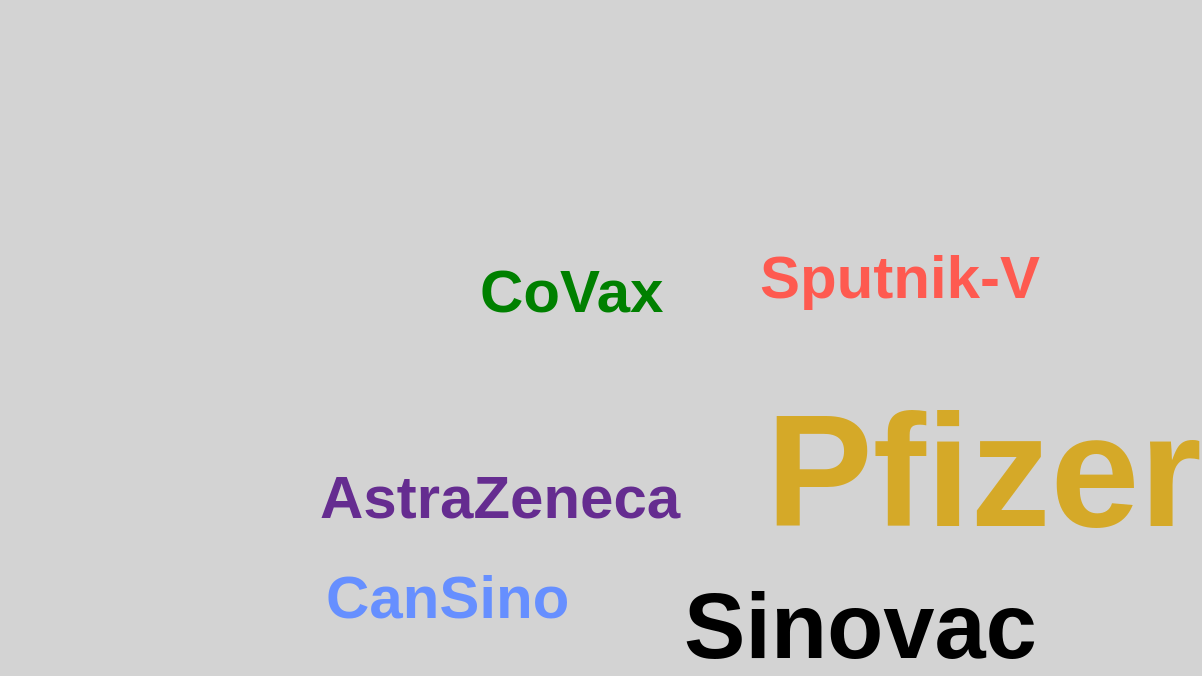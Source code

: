{
    "$schema": "https://vega.github.io/schema/vega/v5.json",
    "width": 100,
    "height": 325,
  
    "data": [
      {
        "name": "table",
        "values": [
          "Pfizer Pfizer Pfizer Pfizer Pfizer AstraZeneca CoVax Sinovac Sinovac Sputnik-V CanSino"
        ],
        "transform": [
          {
            "type": "countpattern",
            "field": "data",
            "case": "mixed",
            "pattern": "[\\w'-]{3,}"
          },
          {
              "type": "formula", "as": "url",
              "expr": "'https://www.google.com/search?q=' + datum.text + ' vaccine'" 
          },
          {
            "type": "formula", "as": "pop_coverage",
            "expr": "datum.count/10 * 100"
          },
          {
            "type": "formula", "as": "pop_raw_val",
            "expr": "datum.count/10 * 64"
          },
          {
            "type": "formula", "as": "angle",
            "expr": "[0, 0, 0][~~(random() * 3)]"
          }
        ]
      }
    ],
  
    "scales": [
      {
        "name": "color",
        "type": "ordinal",
        "domain": {"data": "table", "field": "text"},
        "range": ["#d5a928", "#652c90", "green", "black",
        "#FE5A50", "#668FFF"]
      }
    ],
  
    "marks": [
      {
        "type": "text",
        "from": {"data": "table"},
        "encode": {
          "enter": {
            "text": {"field": "text"},
            "align": {"value": "center"},
            "baseline": {"value": "alphabetic"},
            "fill": {"scale": "color", "field": "text"},
            "tooltip": { 
                "signal": "'Population coverage: ' + datum.pop_coverage + '%' + '; Number of doses: ' + datum.pop_raw_val + ' million' "
            },
            "href": {"field": "url", "type": "nominal"}
          },
          "update": {
            "fillOpacity": {"value": 1}
          },
          "hover": {
            "fillOpacity": {"value": 0.5}
          }
        },
        "transform": [
          {
            "type": "wordcloud",
            "size": [800, 400],
            "text": {"field": "text"},
            "rotate": {"field": "datum.angle"},
            "font": "Arial",
            "fontSize": {"field": "datum.count"},
            "fontWeight": "bold",
            "fontSizeRange": [30, 80],
            "padding": 20
          }
        ]
      }
    ],
    "config": {
        "background": "lightgray",
        "axis": {
            "titleColor": "#527298",
            "labelColor": "#527298",
            "labelFont": "sans-serif",
            "labelFontSize": 15,
            "titleFontSize": 15
        },
        "view": {
            "stroke": "black"
        }
    }
  }
  